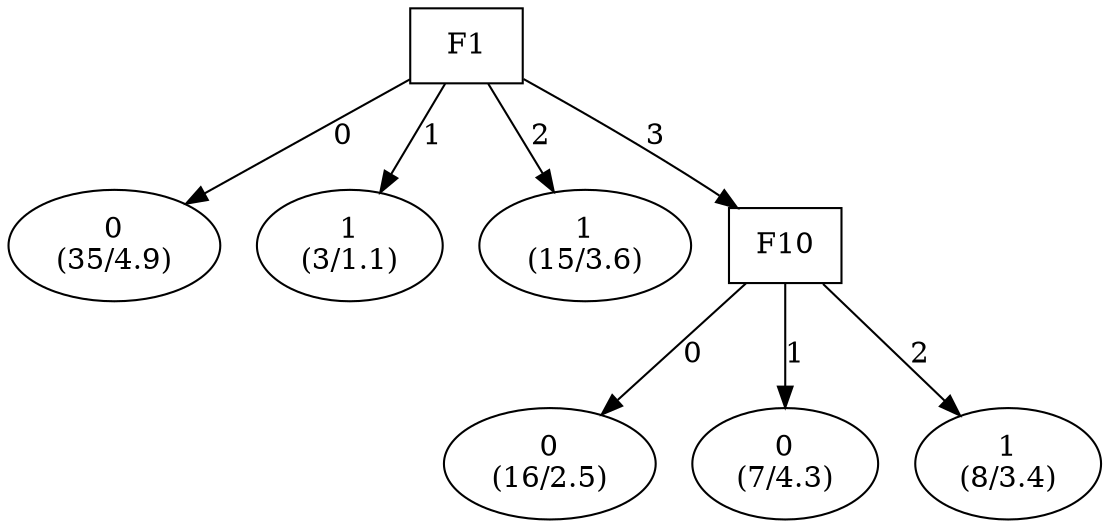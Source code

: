 digraph YaDT {
n0 [ shape=box, label="F1\n"]
n0 -> n1 [label="0"]
n1 [ shape=ellipse, label="0\n(35/4.9)"]
n0 -> n2 [label="1"]
n2 [ shape=ellipse, label="1\n(3/1.1)"]
n0 -> n3 [label="2"]
n3 [ shape=ellipse, label="1\n(15/3.6)"]
n0 -> n4 [label="3"]
n4 [ shape=box, label="F10\n"]
n4 -> n5 [label="0"]
n5 [ shape=ellipse, label="0\n(16/2.5)"]
n4 -> n6 [label="1"]
n6 [ shape=ellipse, label="0\n(7/4.3)"]
n4 -> n7 [label="2"]
n7 [ shape=ellipse, label="1\n(8/3.4)"]
}
